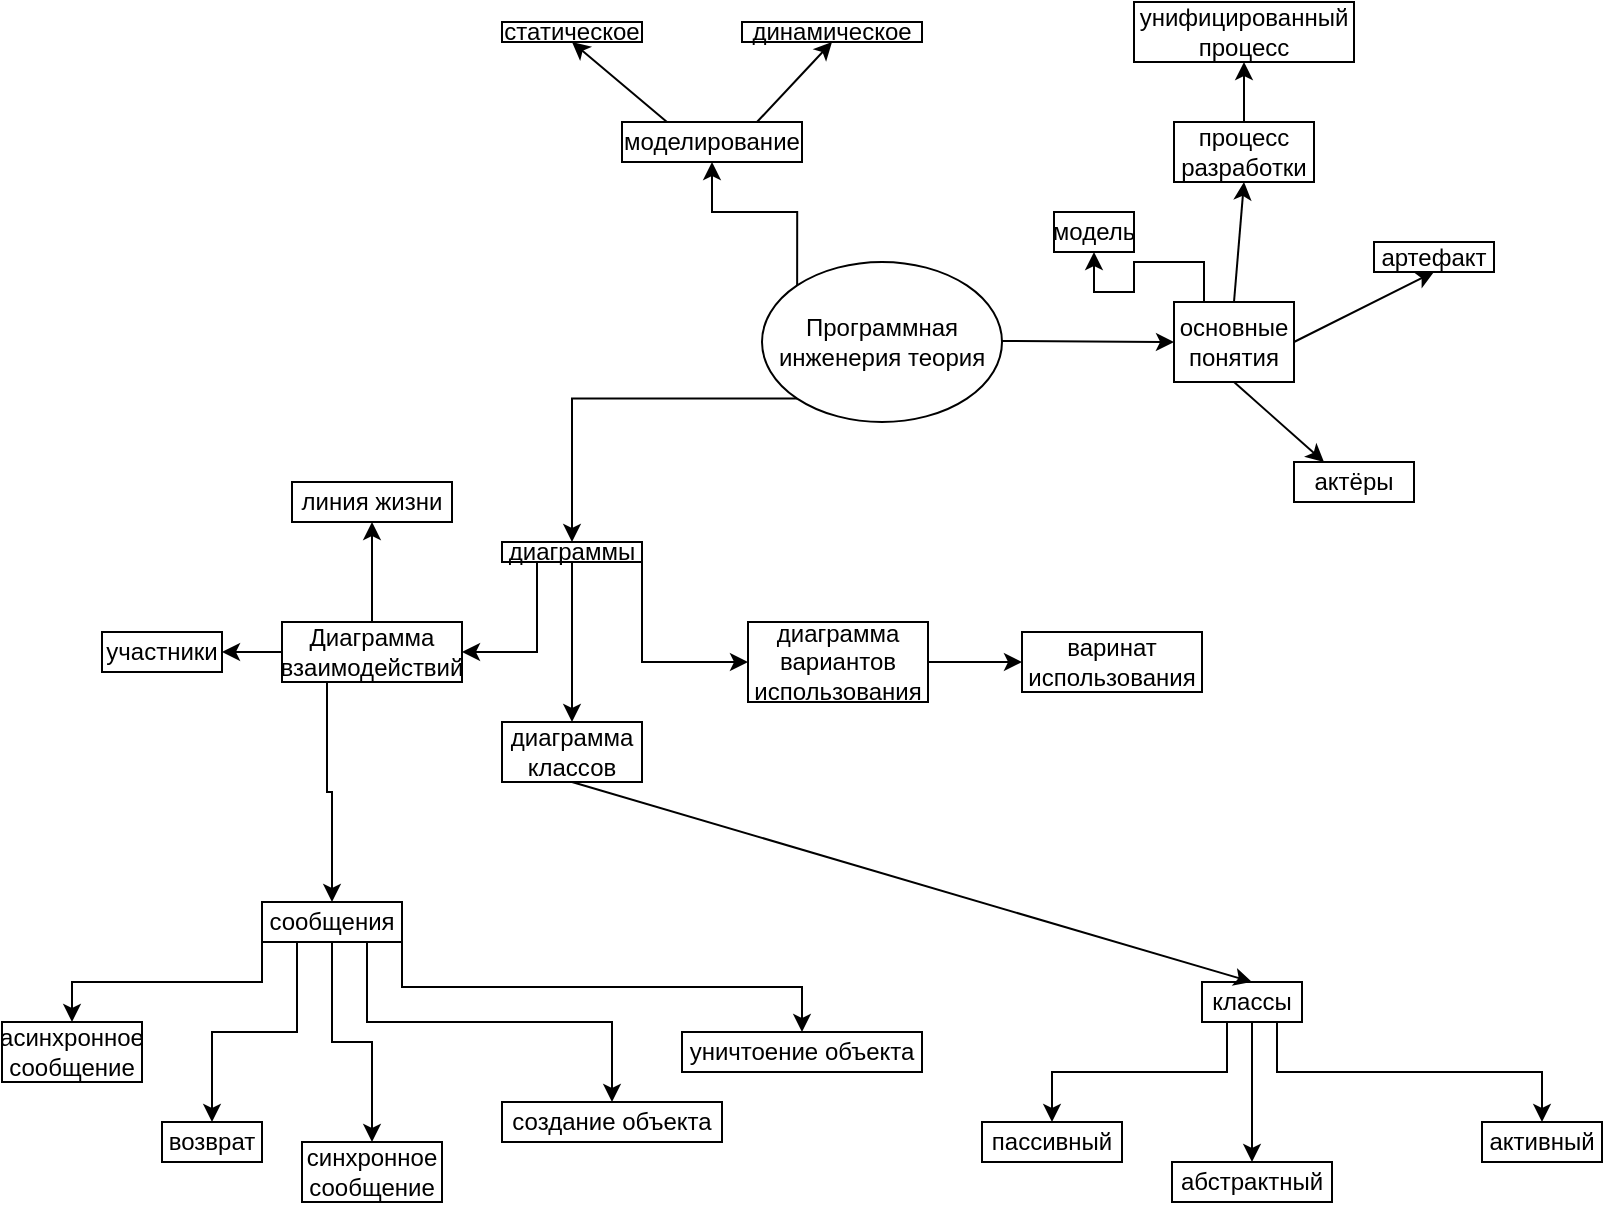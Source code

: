 <mxfile version="21.6.8" type="device">
  <diagram name="Страница — 1" id="E4a-Txih3Y88uJPBIBOR">
    <mxGraphModel dx="720" dy="430" grid="1" gridSize="10" guides="1" tooltips="1" connect="1" arrows="1" fold="1" page="1" pageScale="1" pageWidth="827" pageHeight="1169" math="0" shadow="0">
      <root>
        <mxCell id="0" />
        <mxCell id="1" parent="0" />
        <mxCell id="NslIbUxPtnbfVK3_lYNh-18" style="edgeStyle=orthogonalEdgeStyle;rounded=0;orthogonalLoop=1;jettySize=auto;html=1;exitX=0;exitY=1;exitDx=0;exitDy=0;entryX=0.5;entryY=0;entryDx=0;entryDy=0;" edge="1" parent="1" source="NslIbUxPtnbfVK3_lYNh-2" target="NslIbUxPtnbfVK3_lYNh-16">
          <mxGeometry relative="1" as="geometry" />
        </mxCell>
        <mxCell id="NslIbUxPtnbfVK3_lYNh-31" style="edgeStyle=orthogonalEdgeStyle;rounded=0;orthogonalLoop=1;jettySize=auto;html=1;exitX=0;exitY=0;exitDx=0;exitDy=0;entryX=0.5;entryY=1;entryDx=0;entryDy=0;" edge="1" parent="1" source="NslIbUxPtnbfVK3_lYNh-2" target="NslIbUxPtnbfVK3_lYNh-30">
          <mxGeometry relative="1" as="geometry" />
        </mxCell>
        <mxCell id="NslIbUxPtnbfVK3_lYNh-2" value="Программная инженерия теория" style="ellipse;whiteSpace=wrap;html=1;" vertex="1" parent="1">
          <mxGeometry x="400" y="620" width="120" height="80" as="geometry" />
        </mxCell>
        <mxCell id="NslIbUxPtnbfVK3_lYNh-8" style="edgeStyle=orthogonalEdgeStyle;rounded=0;orthogonalLoop=1;jettySize=auto;html=1;exitX=0.25;exitY=0;exitDx=0;exitDy=0;entryX=0.5;entryY=1;entryDx=0;entryDy=0;" edge="1" parent="1" source="NslIbUxPtnbfVK3_lYNh-3" target="NslIbUxPtnbfVK3_lYNh-7">
          <mxGeometry relative="1" as="geometry" />
        </mxCell>
        <mxCell id="NslIbUxPtnbfVK3_lYNh-3" value="основные понятия" style="rounded=0;whiteSpace=wrap;html=1;" vertex="1" parent="1">
          <mxGeometry x="606" y="640" width="60" height="40" as="geometry" />
        </mxCell>
        <mxCell id="NslIbUxPtnbfVK3_lYNh-4" value="" style="endArrow=classic;html=1;rounded=0;entryX=0;entryY=0.5;entryDx=0;entryDy=0;" edge="1" parent="1" target="NslIbUxPtnbfVK3_lYNh-3">
          <mxGeometry width="50" height="50" relative="1" as="geometry">
            <mxPoint x="520" y="659.5" as="sourcePoint" />
            <mxPoint x="556" y="660" as="targetPoint" />
          </mxGeometry>
        </mxCell>
        <mxCell id="NslIbUxPtnbfVK3_lYNh-5" value="процесс разработки" style="rounded=0;whiteSpace=wrap;html=1;" vertex="1" parent="1">
          <mxGeometry x="606" y="550" width="70" height="30" as="geometry" />
        </mxCell>
        <mxCell id="NslIbUxPtnbfVK3_lYNh-6" value="артефакт" style="rounded=0;whiteSpace=wrap;html=1;" vertex="1" parent="1">
          <mxGeometry x="706" y="610" width="60" height="15" as="geometry" />
        </mxCell>
        <mxCell id="NslIbUxPtnbfVK3_lYNh-7" value="модель" style="rounded=0;whiteSpace=wrap;html=1;" vertex="1" parent="1">
          <mxGeometry x="546" y="595" width="40" height="20" as="geometry" />
        </mxCell>
        <mxCell id="NslIbUxPtnbfVK3_lYNh-10" value="" style="endArrow=classic;html=1;rounded=0;exitX=0.5;exitY=0;exitDx=0;exitDy=0;entryX=0.5;entryY=1;entryDx=0;entryDy=0;" edge="1" parent="1" source="NslIbUxPtnbfVK3_lYNh-3" target="NslIbUxPtnbfVK3_lYNh-5">
          <mxGeometry width="50" height="50" relative="1" as="geometry">
            <mxPoint x="606" y="630" as="sourcePoint" />
            <mxPoint x="656" y="580" as="targetPoint" />
          </mxGeometry>
        </mxCell>
        <mxCell id="NslIbUxPtnbfVK3_lYNh-11" value="" style="endArrow=classic;html=1;rounded=0;exitX=1;exitY=0.5;exitDx=0;exitDy=0;entryX=0.5;entryY=1;entryDx=0;entryDy=0;" edge="1" parent="1" source="NslIbUxPtnbfVK3_lYNh-3" target="NslIbUxPtnbfVK3_lYNh-6">
          <mxGeometry width="50" height="50" relative="1" as="geometry">
            <mxPoint x="686" y="670" as="sourcePoint" />
            <mxPoint x="736" y="620" as="targetPoint" />
          </mxGeometry>
        </mxCell>
        <mxCell id="NslIbUxPtnbfVK3_lYNh-12" value="унифицированный процесс" style="rounded=0;whiteSpace=wrap;html=1;" vertex="1" parent="1">
          <mxGeometry x="586" y="490" width="110" height="30" as="geometry" />
        </mxCell>
        <mxCell id="NslIbUxPtnbfVK3_lYNh-13" value="варинат использования" style="rounded=0;whiteSpace=wrap;html=1;" vertex="1" parent="1">
          <mxGeometry x="530" y="805" width="90" height="30" as="geometry" />
        </mxCell>
        <mxCell id="NslIbUxPtnbfVK3_lYNh-14" value="" style="endArrow=classic;html=1;rounded=0;exitX=0.5;exitY=0;exitDx=0;exitDy=0;entryX=0.5;entryY=1;entryDx=0;entryDy=0;" edge="1" parent="1" source="NslIbUxPtnbfVK3_lYNh-5" target="NslIbUxPtnbfVK3_lYNh-12">
          <mxGeometry width="50" height="50" relative="1" as="geometry">
            <mxPoint x="726" y="520" as="sourcePoint" />
            <mxPoint x="776" y="470" as="targetPoint" />
          </mxGeometry>
        </mxCell>
        <mxCell id="NslIbUxPtnbfVK3_lYNh-23" style="edgeStyle=orthogonalEdgeStyle;rounded=0;orthogonalLoop=1;jettySize=auto;html=1;exitX=0.5;exitY=1;exitDx=0;exitDy=0;entryX=0.5;entryY=0;entryDx=0;entryDy=0;" edge="1" parent="1" source="NslIbUxPtnbfVK3_lYNh-16" target="NslIbUxPtnbfVK3_lYNh-21">
          <mxGeometry relative="1" as="geometry" />
        </mxCell>
        <mxCell id="NslIbUxPtnbfVK3_lYNh-24" style="edgeStyle=orthogonalEdgeStyle;rounded=0;orthogonalLoop=1;jettySize=auto;html=1;exitX=1;exitY=1;exitDx=0;exitDy=0;entryX=0;entryY=0.5;entryDx=0;entryDy=0;" edge="1" parent="1" source="NslIbUxPtnbfVK3_lYNh-16" target="NslIbUxPtnbfVK3_lYNh-19">
          <mxGeometry relative="1" as="geometry" />
        </mxCell>
        <mxCell id="NslIbUxPtnbfVK3_lYNh-25" style="edgeStyle=orthogonalEdgeStyle;rounded=0;orthogonalLoop=1;jettySize=auto;html=1;exitX=0.25;exitY=1;exitDx=0;exitDy=0;entryX=1;entryY=0.5;entryDx=0;entryDy=0;" edge="1" parent="1" source="NslIbUxPtnbfVK3_lYNh-16" target="NslIbUxPtnbfVK3_lYNh-20">
          <mxGeometry relative="1" as="geometry" />
        </mxCell>
        <mxCell id="NslIbUxPtnbfVK3_lYNh-16" value="диаграммы" style="rounded=0;whiteSpace=wrap;html=1;" vertex="1" parent="1">
          <mxGeometry x="270" y="760" width="70" height="10" as="geometry" />
        </mxCell>
        <mxCell id="NslIbUxPtnbfVK3_lYNh-36" style="edgeStyle=orthogonalEdgeStyle;rounded=0;orthogonalLoop=1;jettySize=auto;html=1;exitX=1;exitY=0.5;exitDx=0;exitDy=0;entryX=0;entryY=0.5;entryDx=0;entryDy=0;" edge="1" parent="1" source="NslIbUxPtnbfVK3_lYNh-19" target="NslIbUxPtnbfVK3_lYNh-13">
          <mxGeometry relative="1" as="geometry" />
        </mxCell>
        <mxCell id="NslIbUxPtnbfVK3_lYNh-19" value="диаграмма вариантов использования" style="rounded=0;whiteSpace=wrap;html=1;" vertex="1" parent="1">
          <mxGeometry x="393" y="800" width="90" height="40" as="geometry" />
        </mxCell>
        <mxCell id="NslIbUxPtnbfVK3_lYNh-39" style="edgeStyle=orthogonalEdgeStyle;rounded=0;orthogonalLoop=1;jettySize=auto;html=1;exitX=0;exitY=0.5;exitDx=0;exitDy=0;entryX=1;entryY=0.5;entryDx=0;entryDy=0;" edge="1" parent="1" source="NslIbUxPtnbfVK3_lYNh-20" target="NslIbUxPtnbfVK3_lYNh-37">
          <mxGeometry relative="1" as="geometry" />
        </mxCell>
        <mxCell id="NslIbUxPtnbfVK3_lYNh-42" style="edgeStyle=orthogonalEdgeStyle;rounded=0;orthogonalLoop=1;jettySize=auto;html=1;exitX=0.25;exitY=1;exitDx=0;exitDy=0;entryX=0.5;entryY=0;entryDx=0;entryDy=0;" edge="1" parent="1" source="NslIbUxPtnbfVK3_lYNh-20" target="NslIbUxPtnbfVK3_lYNh-41">
          <mxGeometry relative="1" as="geometry" />
        </mxCell>
        <mxCell id="NslIbUxPtnbfVK3_lYNh-44" style="edgeStyle=orthogonalEdgeStyle;rounded=0;orthogonalLoop=1;jettySize=auto;html=1;exitX=0.5;exitY=0;exitDx=0;exitDy=0;entryX=0.5;entryY=1;entryDx=0;entryDy=0;" edge="1" parent="1" source="NslIbUxPtnbfVK3_lYNh-20" target="NslIbUxPtnbfVK3_lYNh-43">
          <mxGeometry relative="1" as="geometry" />
        </mxCell>
        <mxCell id="NslIbUxPtnbfVK3_lYNh-20" value="Диаграмма взаимодействий" style="rounded=0;whiteSpace=wrap;html=1;" vertex="1" parent="1">
          <mxGeometry x="160" y="800" width="90" height="30" as="geometry" />
        </mxCell>
        <mxCell id="NslIbUxPtnbfVK3_lYNh-21" value="диаграмма классов" style="rounded=0;whiteSpace=wrap;html=1;" vertex="1" parent="1">
          <mxGeometry x="270" y="850" width="70" height="30" as="geometry" />
        </mxCell>
        <mxCell id="NslIbUxPtnbfVK3_lYNh-26" value="актёры" style="rounded=0;whiteSpace=wrap;html=1;" vertex="1" parent="1">
          <mxGeometry x="666" y="720" width="60" height="20" as="geometry" />
        </mxCell>
        <mxCell id="NslIbUxPtnbfVK3_lYNh-27" value="" style="endArrow=classic;html=1;rounded=0;exitX=0.5;exitY=1;exitDx=0;exitDy=0;entryX=0.25;entryY=0;entryDx=0;entryDy=0;" edge="1" parent="1" source="NslIbUxPtnbfVK3_lYNh-3" target="NslIbUxPtnbfVK3_lYNh-26">
          <mxGeometry width="50" height="50" relative="1" as="geometry">
            <mxPoint x="610" y="730" as="sourcePoint" />
            <mxPoint x="640" y="770" as="targetPoint" />
          </mxGeometry>
        </mxCell>
        <mxCell id="NslIbUxPtnbfVK3_lYNh-59" style="edgeStyle=orthogonalEdgeStyle;rounded=0;orthogonalLoop=1;jettySize=auto;html=1;exitX=0.75;exitY=1;exitDx=0;exitDy=0;entryX=0.5;entryY=0;entryDx=0;entryDy=0;" edge="1" parent="1" source="NslIbUxPtnbfVK3_lYNh-28" target="NslIbUxPtnbfVK3_lYNh-56">
          <mxGeometry relative="1" as="geometry" />
        </mxCell>
        <mxCell id="NslIbUxPtnbfVK3_lYNh-60" style="edgeStyle=orthogonalEdgeStyle;rounded=0;orthogonalLoop=1;jettySize=auto;html=1;exitX=0.5;exitY=1;exitDx=0;exitDy=0;entryX=0.5;entryY=0;entryDx=0;entryDy=0;" edge="1" parent="1" source="NslIbUxPtnbfVK3_lYNh-28" target="NslIbUxPtnbfVK3_lYNh-58">
          <mxGeometry relative="1" as="geometry" />
        </mxCell>
        <mxCell id="NslIbUxPtnbfVK3_lYNh-61" style="edgeStyle=orthogonalEdgeStyle;rounded=0;orthogonalLoop=1;jettySize=auto;html=1;exitX=0.25;exitY=1;exitDx=0;exitDy=0;entryX=0.5;entryY=0;entryDx=0;entryDy=0;" edge="1" parent="1" source="NslIbUxPtnbfVK3_lYNh-28" target="NslIbUxPtnbfVK3_lYNh-57">
          <mxGeometry relative="1" as="geometry" />
        </mxCell>
        <mxCell id="NslIbUxPtnbfVK3_lYNh-28" value="классы" style="rounded=0;whiteSpace=wrap;html=1;" vertex="1" parent="1">
          <mxGeometry x="620" y="980" width="50" height="20" as="geometry" />
        </mxCell>
        <mxCell id="NslIbUxPtnbfVK3_lYNh-30" value="моделирование" style="rounded=0;whiteSpace=wrap;html=1;" vertex="1" parent="1">
          <mxGeometry x="330" y="550" width="90" height="20" as="geometry" />
        </mxCell>
        <mxCell id="NslIbUxPtnbfVK3_lYNh-32" value="статическое" style="rounded=0;whiteSpace=wrap;html=1;" vertex="1" parent="1">
          <mxGeometry x="270" y="500" width="70" height="10" as="geometry" />
        </mxCell>
        <mxCell id="NslIbUxPtnbfVK3_lYNh-33" value="динамическое" style="rounded=0;whiteSpace=wrap;html=1;" vertex="1" parent="1">
          <mxGeometry x="390" y="500" width="90" height="10" as="geometry" />
        </mxCell>
        <mxCell id="NslIbUxPtnbfVK3_lYNh-34" value="" style="endArrow=classic;html=1;rounded=0;exitX=0.75;exitY=0;exitDx=0;exitDy=0;entryX=0.5;entryY=1;entryDx=0;entryDy=0;" edge="1" parent="1" source="NslIbUxPtnbfVK3_lYNh-30" target="NslIbUxPtnbfVK3_lYNh-33">
          <mxGeometry width="50" height="50" relative="1" as="geometry">
            <mxPoint x="450" y="570" as="sourcePoint" />
            <mxPoint x="500" y="520" as="targetPoint" />
          </mxGeometry>
        </mxCell>
        <mxCell id="NslIbUxPtnbfVK3_lYNh-35" value="" style="endArrow=classic;html=1;rounded=0;exitX=0.25;exitY=0;exitDx=0;exitDy=0;entryX=0.5;entryY=1;entryDx=0;entryDy=0;" edge="1" parent="1" source="NslIbUxPtnbfVK3_lYNh-30" target="NslIbUxPtnbfVK3_lYNh-32">
          <mxGeometry width="50" height="50" relative="1" as="geometry">
            <mxPoint x="230" y="600" as="sourcePoint" />
            <mxPoint x="280" y="550" as="targetPoint" />
          </mxGeometry>
        </mxCell>
        <mxCell id="NslIbUxPtnbfVK3_lYNh-37" value="участники" style="rounded=0;whiteSpace=wrap;html=1;" vertex="1" parent="1">
          <mxGeometry x="70" y="805" width="60" height="20" as="geometry" />
        </mxCell>
        <mxCell id="NslIbUxPtnbfVK3_lYNh-40" value="" style="endArrow=classic;html=1;rounded=0;exitX=0.5;exitY=1;exitDx=0;exitDy=0;entryX=0.5;entryY=0;entryDx=0;entryDy=0;" edge="1" parent="1" source="NslIbUxPtnbfVK3_lYNh-21" target="NslIbUxPtnbfVK3_lYNh-28">
          <mxGeometry width="50" height="50" relative="1" as="geometry">
            <mxPoint x="270" y="990" as="sourcePoint" />
            <mxPoint x="320" y="940" as="targetPoint" />
          </mxGeometry>
        </mxCell>
        <mxCell id="NslIbUxPtnbfVK3_lYNh-51" style="edgeStyle=orthogonalEdgeStyle;rounded=0;orthogonalLoop=1;jettySize=auto;html=1;exitX=0;exitY=1;exitDx=0;exitDy=0;entryX=0.5;entryY=0;entryDx=0;entryDy=0;" edge="1" parent="1" source="NslIbUxPtnbfVK3_lYNh-41" target="NslIbUxPtnbfVK3_lYNh-46">
          <mxGeometry relative="1" as="geometry" />
        </mxCell>
        <mxCell id="NslIbUxPtnbfVK3_lYNh-52" style="edgeStyle=orthogonalEdgeStyle;rounded=0;orthogonalLoop=1;jettySize=auto;html=1;exitX=0.25;exitY=1;exitDx=0;exitDy=0;entryX=0.5;entryY=0;entryDx=0;entryDy=0;" edge="1" parent="1" source="NslIbUxPtnbfVK3_lYNh-41" target="NslIbUxPtnbfVK3_lYNh-47">
          <mxGeometry relative="1" as="geometry" />
        </mxCell>
        <mxCell id="NslIbUxPtnbfVK3_lYNh-53" style="edgeStyle=orthogonalEdgeStyle;rounded=0;orthogonalLoop=1;jettySize=auto;html=1;exitX=0.5;exitY=1;exitDx=0;exitDy=0;entryX=0.5;entryY=0;entryDx=0;entryDy=0;" edge="1" parent="1" source="NslIbUxPtnbfVK3_lYNh-41" target="NslIbUxPtnbfVK3_lYNh-45">
          <mxGeometry relative="1" as="geometry" />
        </mxCell>
        <mxCell id="NslIbUxPtnbfVK3_lYNh-54" style="edgeStyle=orthogonalEdgeStyle;rounded=0;orthogonalLoop=1;jettySize=auto;html=1;exitX=0.75;exitY=1;exitDx=0;exitDy=0;entryX=0.5;entryY=0;entryDx=0;entryDy=0;" edge="1" parent="1" source="NslIbUxPtnbfVK3_lYNh-41" target="NslIbUxPtnbfVK3_lYNh-48">
          <mxGeometry relative="1" as="geometry" />
        </mxCell>
        <mxCell id="NslIbUxPtnbfVK3_lYNh-55" style="edgeStyle=orthogonalEdgeStyle;rounded=0;orthogonalLoop=1;jettySize=auto;html=1;exitX=1;exitY=1;exitDx=0;exitDy=0;entryX=0.5;entryY=0;entryDx=0;entryDy=0;" edge="1" parent="1" source="NslIbUxPtnbfVK3_lYNh-41" target="NslIbUxPtnbfVK3_lYNh-49">
          <mxGeometry relative="1" as="geometry" />
        </mxCell>
        <mxCell id="NslIbUxPtnbfVK3_lYNh-41" value="сообщения" style="rounded=0;whiteSpace=wrap;html=1;" vertex="1" parent="1">
          <mxGeometry x="150" y="940" width="70" height="20" as="geometry" />
        </mxCell>
        <mxCell id="NslIbUxPtnbfVK3_lYNh-43" value="линия жизни" style="rounded=0;whiteSpace=wrap;html=1;" vertex="1" parent="1">
          <mxGeometry x="165" y="730" width="80" height="20" as="geometry" />
        </mxCell>
        <mxCell id="NslIbUxPtnbfVK3_lYNh-45" value="синхронное сообщение" style="rounded=0;whiteSpace=wrap;html=1;" vertex="1" parent="1">
          <mxGeometry x="170" y="1060" width="70" height="30" as="geometry" />
        </mxCell>
        <mxCell id="NslIbUxPtnbfVK3_lYNh-46" value="асинхронное сообщение" style="rounded=0;whiteSpace=wrap;html=1;" vertex="1" parent="1">
          <mxGeometry x="20" y="1000" width="70" height="30" as="geometry" />
        </mxCell>
        <mxCell id="NslIbUxPtnbfVK3_lYNh-47" value="возврат" style="rounded=0;whiteSpace=wrap;html=1;" vertex="1" parent="1">
          <mxGeometry x="100" y="1050" width="50" height="20" as="geometry" />
        </mxCell>
        <mxCell id="NslIbUxPtnbfVK3_lYNh-48" value="создание объекта" style="rounded=0;whiteSpace=wrap;html=1;" vertex="1" parent="1">
          <mxGeometry x="270" y="1040" width="110" height="20" as="geometry" />
        </mxCell>
        <mxCell id="NslIbUxPtnbfVK3_lYNh-49" value="уничтоение объекта" style="rounded=0;whiteSpace=wrap;html=1;" vertex="1" parent="1">
          <mxGeometry x="360" y="1005" width="120" height="20" as="geometry" />
        </mxCell>
        <mxCell id="NslIbUxPtnbfVK3_lYNh-56" value="активный" style="rounded=0;whiteSpace=wrap;html=1;" vertex="1" parent="1">
          <mxGeometry x="760" y="1050" width="60" height="20" as="geometry" />
        </mxCell>
        <mxCell id="NslIbUxPtnbfVK3_lYNh-57" value="пассивный" style="rounded=0;whiteSpace=wrap;html=1;" vertex="1" parent="1">
          <mxGeometry x="510" y="1050" width="70" height="20" as="geometry" />
        </mxCell>
        <mxCell id="NslIbUxPtnbfVK3_lYNh-58" value="абстрактный" style="rounded=0;whiteSpace=wrap;html=1;" vertex="1" parent="1">
          <mxGeometry x="605" y="1070" width="80" height="20" as="geometry" />
        </mxCell>
      </root>
    </mxGraphModel>
  </diagram>
</mxfile>
